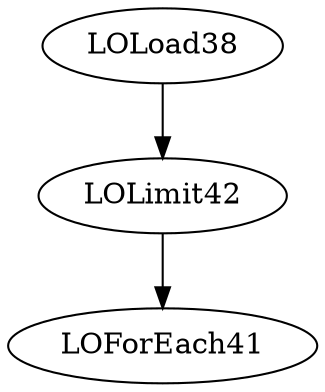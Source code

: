 digraph graph1 {
    LOLoad38 -> LOLimit42;
    LOLimit42 [limit="100"];
    LOLimit42 -> LOForEach41;
    LOForEach41 [hasflat="false"];
}